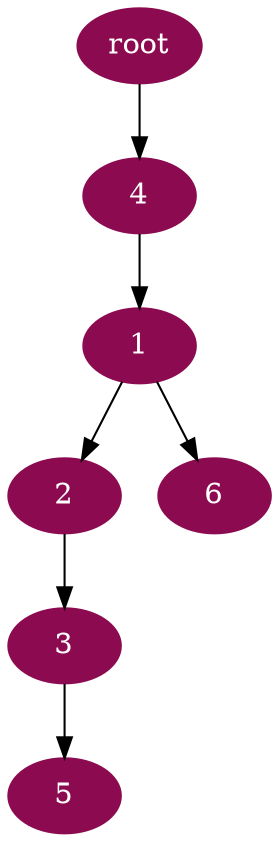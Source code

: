 digraph G {
node [color=deeppink4, style=filled, fontcolor=white];
4 -> 1;
1 -> 2;
2 -> 3;
"root" -> 4;
3 -> 5;
1 -> 6;
}
